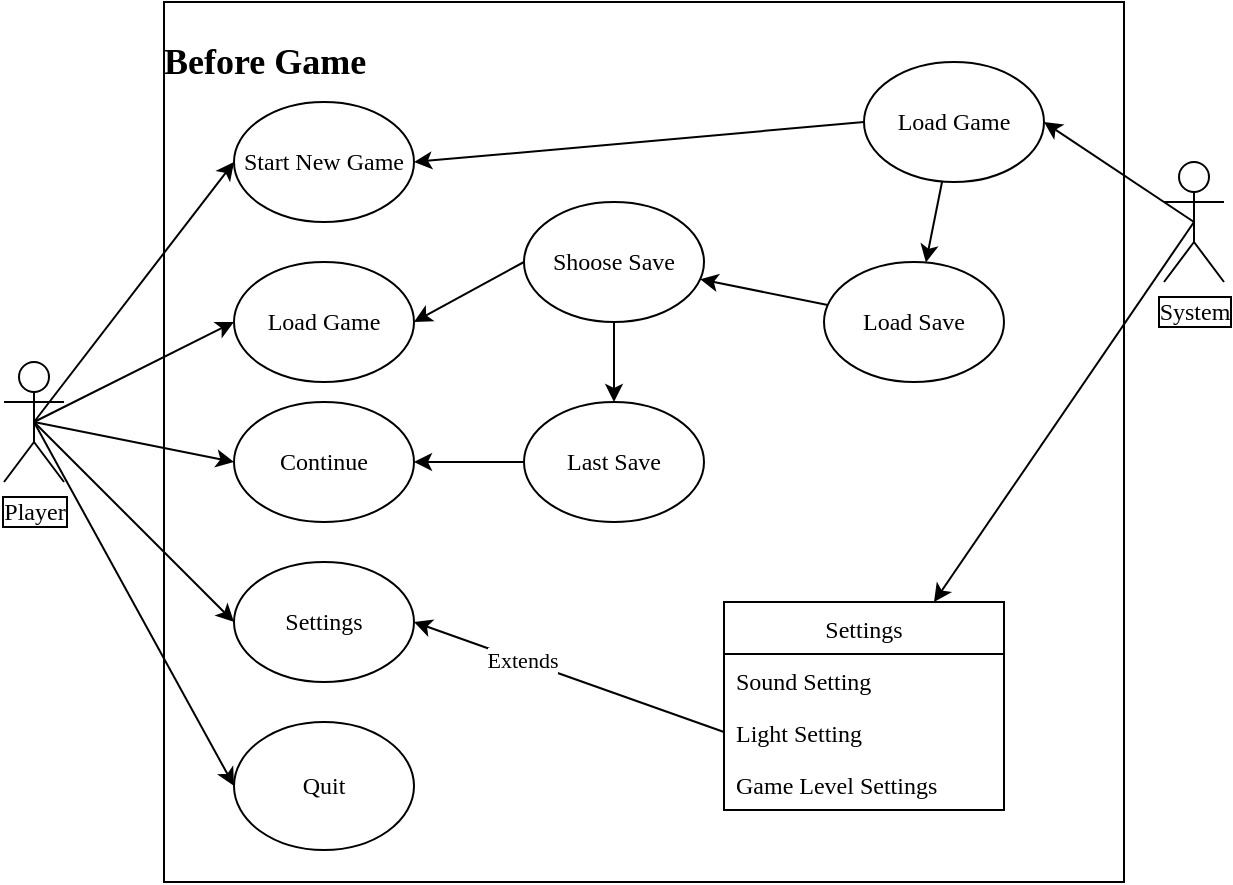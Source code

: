 <mxfile version="20.3.3" type="github" pages="4">
  <diagram id="mpYULmHqs-zL1lurAq9v" name="Before Game">
    <mxGraphModel dx="782" dy="474" grid="1" gridSize="10" guides="1" tooltips="1" connect="1" arrows="1" fold="1" page="1" pageScale="1" pageWidth="827" pageHeight="1169" math="0" shadow="0">
      <root>
        <mxCell id="0" />
        <mxCell id="1" parent="0" />
        <mxCell id="69YPrAy81TKdW8TKK439-1" value="&lt;h2&gt;&lt;font style=&quot;line-height: 1.2;&quot; face=&quot;Times New Roman&quot;&gt;Before Game&lt;/font&gt;&lt;/h2&gt;" style="rounded=0;whiteSpace=wrap;html=1;horizontal=1;fontStyle=1;align=left;verticalAlign=top;labelPosition=center;verticalLabelPosition=middle;spacing=0;labelBorderColor=none;" parent="1" vertex="1">
          <mxGeometry x="160" y="40" width="480" height="440" as="geometry" />
        </mxCell>
        <mxCell id="69YPrAy81TKdW8TKK439-9" style="rounded=0;orthogonalLoop=1;jettySize=auto;html=1;exitX=0.5;exitY=0.5;exitDx=0;exitDy=0;exitPerimeter=0;entryX=0;entryY=0.5;entryDx=0;entryDy=0;fontFamily=Times New Roman;" parent="1" source="69YPrAy81TKdW8TKK439-2" target="69YPrAy81TKdW8TKK439-5" edge="1">
          <mxGeometry relative="1" as="geometry" />
        </mxCell>
        <mxCell id="69YPrAy81TKdW8TKK439-10" style="edgeStyle=none;rounded=0;orthogonalLoop=1;jettySize=auto;html=1;exitX=0.5;exitY=0.5;exitDx=0;exitDy=0;exitPerimeter=0;entryX=0;entryY=0.5;entryDx=0;entryDy=0;fontFamily=Times New Roman;" parent="1" source="69YPrAy81TKdW8TKK439-2" target="69YPrAy81TKdW8TKK439-6" edge="1">
          <mxGeometry relative="1" as="geometry" />
        </mxCell>
        <mxCell id="69YPrAy81TKdW8TKK439-11" style="edgeStyle=none;rounded=0;orthogonalLoop=1;jettySize=auto;html=1;exitX=0.5;exitY=0.5;exitDx=0;exitDy=0;exitPerimeter=0;entryX=0;entryY=0.5;entryDx=0;entryDy=0;fontFamily=Times New Roman;" parent="1" source="69YPrAy81TKdW8TKK439-2" target="69YPrAy81TKdW8TKK439-7" edge="1">
          <mxGeometry relative="1" as="geometry" />
        </mxCell>
        <mxCell id="69YPrAy81TKdW8TKK439-12" style="edgeStyle=none;rounded=0;orthogonalLoop=1;jettySize=auto;html=1;exitX=0.5;exitY=0.5;exitDx=0;exitDy=0;exitPerimeter=0;entryX=0;entryY=0.5;entryDx=0;entryDy=0;fontFamily=Times New Roman;" parent="1" source="69YPrAy81TKdW8TKK439-2" target="69YPrAy81TKdW8TKK439-8" edge="1">
          <mxGeometry relative="1" as="geometry" />
        </mxCell>
        <mxCell id="69YPrAy81TKdW8TKK439-2" value="Player" style="shape=umlActor;verticalLabelPosition=bottom;verticalAlign=top;html=1;outlineConnect=0;labelBackgroundColor=#ffffff;labelBorderColor=default;fontFamily=Times New Roman;" parent="1" vertex="1">
          <mxGeometry x="80" y="220" width="30" height="60" as="geometry" />
        </mxCell>
        <mxCell id="69YPrAy81TKdW8TKK439-14" style="edgeStyle=none;rounded=0;orthogonalLoop=1;jettySize=auto;html=1;exitX=0.5;exitY=0.5;exitDx=0;exitDy=0;exitPerimeter=0;entryX=1;entryY=0.5;entryDx=0;entryDy=0;fontFamily=Times New Roman;" parent="1" source="69YPrAy81TKdW8TKK439-3" target="69YPrAy81TKdW8TKK439-13" edge="1">
          <mxGeometry relative="1" as="geometry" />
        </mxCell>
        <mxCell id="69YPrAy81TKdW8TKK439-33" style="edgeStyle=none;rounded=0;orthogonalLoop=1;jettySize=auto;html=1;exitX=0.5;exitY=0.5;exitDx=0;exitDy=0;exitPerimeter=0;entryX=0.75;entryY=0;entryDx=0;entryDy=0;fontFamily=Times New Roman;" parent="1" source="69YPrAy81TKdW8TKK439-3" target="69YPrAy81TKdW8TKK439-28" edge="1">
          <mxGeometry relative="1" as="geometry" />
        </mxCell>
        <mxCell id="69YPrAy81TKdW8TKK439-3" value="System" style="shape=umlActor;verticalLabelPosition=bottom;verticalAlign=top;html=1;outlineConnect=0;labelBackgroundColor=#ffffff;labelBorderColor=default;fontFamily=Times New Roman;" parent="1" vertex="1">
          <mxGeometry x="660" y="120" width="30" height="60" as="geometry" />
        </mxCell>
        <mxCell id="69YPrAy81TKdW8TKK439-5" value="Start New Game" style="ellipse;whiteSpace=wrap;html=1;labelBackgroundColor=#ffffff;labelBorderColor=none;fontFamily=Times New Roman;" parent="1" vertex="1">
          <mxGeometry x="195" y="90" width="90" height="60" as="geometry" />
        </mxCell>
        <mxCell id="69YPrAy81TKdW8TKK439-6" value="Load Game" style="ellipse;whiteSpace=wrap;html=1;labelBackgroundColor=#ffffff;labelBorderColor=none;fontFamily=Times New Roman;" parent="1" vertex="1">
          <mxGeometry x="195" y="170" width="90" height="60" as="geometry" />
        </mxCell>
        <mxCell id="69YPrAy81TKdW8TKK439-7" value="Settings" style="ellipse;whiteSpace=wrap;html=1;labelBackgroundColor=#ffffff;labelBorderColor=none;fontFamily=Times New Roman;" parent="1" vertex="1">
          <mxGeometry x="195" y="320" width="90" height="60" as="geometry" />
        </mxCell>
        <mxCell id="69YPrAy81TKdW8TKK439-8" value="Quit" style="ellipse;whiteSpace=wrap;html=1;labelBackgroundColor=#ffffff;labelBorderColor=none;fontFamily=Times New Roman;" parent="1" vertex="1">
          <mxGeometry x="195" y="400" width="90" height="64" as="geometry" />
        </mxCell>
        <mxCell id="69YPrAy81TKdW8TKK439-16" value="" style="edgeStyle=none;rounded=0;orthogonalLoop=1;jettySize=auto;html=1;fontFamily=Times New Roman;" parent="1" source="69YPrAy81TKdW8TKK439-13" target="69YPrAy81TKdW8TKK439-15" edge="1">
          <mxGeometry relative="1" as="geometry" />
        </mxCell>
        <mxCell id="69YPrAy81TKdW8TKK439-19" style="edgeStyle=none;rounded=0;orthogonalLoop=1;jettySize=auto;html=1;exitX=0;exitY=0.5;exitDx=0;exitDy=0;entryX=1;entryY=0.5;entryDx=0;entryDy=0;fontFamily=Times New Roman;" parent="1" source="69YPrAy81TKdW8TKK439-13" target="69YPrAy81TKdW8TKK439-5" edge="1">
          <mxGeometry relative="1" as="geometry" />
        </mxCell>
        <mxCell id="69YPrAy81TKdW8TKK439-13" value="Load Game" style="ellipse;whiteSpace=wrap;html=1;labelBackgroundColor=#ffffff;labelBorderColor=none;fontFamily=Times New Roman;" parent="1" vertex="1">
          <mxGeometry x="510" y="70" width="90" height="60" as="geometry" />
        </mxCell>
        <mxCell id="69YPrAy81TKdW8TKK439-18" value="" style="edgeStyle=none;rounded=0;orthogonalLoop=1;jettySize=auto;html=1;fontFamily=Times New Roman;" parent="1" source="69YPrAy81TKdW8TKK439-15" target="69YPrAy81TKdW8TKK439-17" edge="1">
          <mxGeometry relative="1" as="geometry" />
        </mxCell>
        <mxCell id="69YPrAy81TKdW8TKK439-15" value="Load Save" style="ellipse;whiteSpace=wrap;html=1;labelBackgroundColor=#ffffff;labelBorderColor=none;fontFamily=Times New Roman;" parent="1" vertex="1">
          <mxGeometry x="490" y="170" width="90" height="60" as="geometry" />
        </mxCell>
        <mxCell id="69YPrAy81TKdW8TKK439-20" style="edgeStyle=none;rounded=0;orthogonalLoop=1;jettySize=auto;html=1;exitX=0;exitY=0.5;exitDx=0;exitDy=0;entryX=1;entryY=0.5;entryDx=0;entryDy=0;fontFamily=Times New Roman;" parent="1" source="69YPrAy81TKdW8TKK439-17" target="69YPrAy81TKdW8TKK439-6" edge="1">
          <mxGeometry relative="1" as="geometry" />
        </mxCell>
        <mxCell id="69YPrAy81TKdW8TKK439-17" value="Shoose Save" style="ellipse;whiteSpace=wrap;html=1;fontFamily=Times New Roman;labelBackgroundColor=#ffffff;labelBorderColor=none;" parent="1" vertex="1">
          <mxGeometry x="340" y="140" width="90" height="60" as="geometry" />
        </mxCell>
        <mxCell id="69YPrAy81TKdW8TKK439-28" value="Settings" style="swimlane;fontStyle=0;childLayout=stackLayout;horizontal=1;startSize=26;fillColor=none;horizontalStack=0;resizeParent=1;resizeParentMax=0;resizeLast=0;collapsible=1;marginBottom=0;labelBackgroundColor=#ffffff;labelBorderColor=none;fontFamily=Times New Roman;" parent="1" vertex="1">
          <mxGeometry x="440" y="340" width="140" height="104" as="geometry" />
        </mxCell>
        <mxCell id="69YPrAy81TKdW8TKK439-29" value="Sound Setting" style="text;strokeColor=none;fillColor=none;align=left;verticalAlign=top;spacingLeft=4;spacingRight=4;overflow=hidden;rotatable=0;points=[[0,0.5],[1,0.5]];portConstraint=eastwest;labelBackgroundColor=#ffffff;labelBorderColor=none;fontFamily=Times New Roman;" parent="69YPrAy81TKdW8TKK439-28" vertex="1">
          <mxGeometry y="26" width="140" height="26" as="geometry" />
        </mxCell>
        <mxCell id="69YPrAy81TKdW8TKK439-30" value="Light Setting" style="text;strokeColor=none;fillColor=none;align=left;verticalAlign=top;spacingLeft=4;spacingRight=4;overflow=hidden;rotatable=0;points=[[0,0.5],[1,0.5]];portConstraint=eastwest;labelBackgroundColor=#ffffff;labelBorderColor=none;fontFamily=Times New Roman;" parent="69YPrAy81TKdW8TKK439-28" vertex="1">
          <mxGeometry y="52" width="140" height="26" as="geometry" />
        </mxCell>
        <mxCell id="69YPrAy81TKdW8TKK439-31" value="Game Level Settings" style="text;strokeColor=none;fillColor=none;align=left;verticalAlign=top;spacingLeft=4;spacingRight=4;overflow=hidden;rotatable=0;points=[[0,0.5],[1,0.5]];portConstraint=eastwest;labelBackgroundColor=#ffffff;labelBorderColor=none;fontFamily=Times New Roman;" parent="69YPrAy81TKdW8TKK439-28" vertex="1">
          <mxGeometry y="78" width="140" height="26" as="geometry" />
        </mxCell>
        <mxCell id="69YPrAy81TKdW8TKK439-34" style="edgeStyle=none;rounded=0;orthogonalLoop=1;jettySize=auto;html=1;exitX=0;exitY=0.5;exitDx=0;exitDy=0;entryX=1;entryY=0.5;entryDx=0;entryDy=0;fontFamily=Times New Roman;" parent="1" source="69YPrAy81TKdW8TKK439-30" target="69YPrAy81TKdW8TKK439-7" edge="1">
          <mxGeometry relative="1" as="geometry" />
        </mxCell>
        <mxCell id="69YPrAy81TKdW8TKK439-35" value="Extends" style="edgeLabel;html=1;align=center;verticalAlign=middle;resizable=0;points=[];fontFamily=Times New Roman;" parent="69YPrAy81TKdW8TKK439-34" vertex="1" connectable="0">
          <mxGeometry x="0.307" relative="1" as="geometry">
            <mxPoint as="offset" />
          </mxGeometry>
        </mxCell>
        <mxCell id="QW2F5CXRmUKRivQlBxSx-1" value="Continue" style="ellipse;whiteSpace=wrap;html=1;labelBackgroundColor=#ffffff;labelBorderColor=none;fontFamily=Times New Roman;" vertex="1" parent="1">
          <mxGeometry x="195" y="240" width="90" height="60" as="geometry" />
        </mxCell>
        <mxCell id="QW2F5CXRmUKRivQlBxSx-2" style="edgeStyle=none;rounded=0;orthogonalLoop=1;jettySize=auto;html=1;exitX=0.5;exitY=0.5;exitDx=0;exitDy=0;exitPerimeter=0;entryX=0;entryY=0.5;entryDx=0;entryDy=0;fontFamily=Times New Roman;" edge="1" parent="1" source="69YPrAy81TKdW8TKK439-2" target="QW2F5CXRmUKRivQlBxSx-1">
          <mxGeometry relative="1" as="geometry">
            <mxPoint x="105" y="260" as="sourcePoint" />
            <mxPoint x="205" y="360" as="targetPoint" />
          </mxGeometry>
        </mxCell>
        <mxCell id="QW2F5CXRmUKRivQlBxSx-3" style="edgeStyle=none;rounded=0;orthogonalLoop=1;jettySize=auto;html=1;exitX=0;exitY=0.5;exitDx=0;exitDy=0;entryX=1;entryY=0.5;entryDx=0;entryDy=0;fontFamily=Times New Roman;" edge="1" parent="1" source="QW2F5CXRmUKRivQlBxSx-4" target="QW2F5CXRmUKRivQlBxSx-1">
          <mxGeometry relative="1" as="geometry">
            <mxPoint x="350" y="190" as="sourcePoint" />
            <mxPoint x="295" y="210" as="targetPoint" />
          </mxGeometry>
        </mxCell>
        <mxCell id="QW2F5CXRmUKRivQlBxSx-4" value="Last Save" style="ellipse;whiteSpace=wrap;html=1;fontFamily=Times New Roman;labelBackgroundColor=#ffffff;labelBorderColor=none;" vertex="1" parent="1">
          <mxGeometry x="340" y="240" width="90" height="60" as="geometry" />
        </mxCell>
        <mxCell id="QW2F5CXRmUKRivQlBxSx-5" style="edgeStyle=none;rounded=0;orthogonalLoop=1;jettySize=auto;html=1;exitX=0.5;exitY=1;exitDx=0;exitDy=0;entryX=0.5;entryY=0;entryDx=0;entryDy=0;fontFamily=Times New Roman;" edge="1" parent="1" source="69YPrAy81TKdW8TKK439-17" target="QW2F5CXRmUKRivQlBxSx-4">
          <mxGeometry relative="1" as="geometry">
            <mxPoint x="350" y="270" as="sourcePoint" />
            <mxPoint x="295" y="280" as="targetPoint" />
          </mxGeometry>
        </mxCell>
      </root>
    </mxGraphModel>
  </diagram>
  <diagram id="eDQbZ3lHShgy3kwhsTAz" name="During Game">
    <mxGraphModel dx="782" dy="474" grid="1" gridSize="10" guides="1" tooltips="1" connect="1" arrows="1" fold="1" page="1" pageScale="1" pageWidth="827" pageHeight="1169" math="0" shadow="0">
      <root>
        <mxCell id="0" />
        <mxCell id="1" parent="0" />
      </root>
    </mxGraphModel>
  </diagram>
  <diagram name="Movement" id="Aj5G-2p0jrGsF_FB3doc">
    <mxGraphModel dx="782" dy="474" grid="1" gridSize="10" guides="1" tooltips="1" connect="1" arrows="1" fold="1" page="1" pageScale="1" pageWidth="827" pageHeight="1169" math="0" shadow="0">
      <root>
        <mxCell id="2d7gyIYc8QLjDPYwAtoQ-0" />
        <mxCell id="2d7gyIYc8QLjDPYwAtoQ-1" parent="2d7gyIYc8QLjDPYwAtoQ-0" />
        <mxCell id="2d7gyIYc8QLjDPYwAtoQ-2" value="&lt;h2&gt;&lt;font style=&quot;line-height: 1.2;&quot; face=&quot;Times New Roman&quot;&gt;Movement States&lt;/font&gt;&lt;/h2&gt;" style="rounded=0;whiteSpace=wrap;html=1;horizontal=1;fontStyle=1;align=center;verticalAlign=top;labelPosition=center;verticalLabelPosition=middle;spacing=0;labelBorderColor=none;" parent="2d7gyIYc8QLjDPYwAtoQ-1" vertex="1">
          <mxGeometry x="160" y="40" width="480" height="400" as="geometry" />
        </mxCell>
        <mxCell id="-mQGf3Cq2UuLDmd9xZz1-0" value="&lt;font face=&quot;Helvetica&quot;&gt;Movement&lt;/font&gt;" style="rounded=1;arcSize=10;whiteSpace=wrap;html=1;align=center;labelBackgroundColor=#ffffff;labelBorderColor=none;fontFamily=Times New Roman;" parent="2d7gyIYc8QLjDPYwAtoQ-1" vertex="1">
          <mxGeometry x="350" y="115" width="100" height="40" as="geometry" />
        </mxCell>
        <mxCell id="-mQGf3Cq2UuLDmd9xZz1-8" value="&amp;lt;&amp;lt;extend&amp;gt;&amp;gt;" style="html=1;verticalAlign=bottom;labelBackgroundColor=none;endArrow=open;endFill=0;dashed=1;rounded=0;fontFamily=Helvetica;exitX=0.5;exitY=1;exitDx=0;exitDy=0;entryX=0.5;entryY=0;entryDx=0;entryDy=0;" parent="2d7gyIYc8QLjDPYwAtoQ-1" source="-mQGf3Cq2UuLDmd9xZz1-0" target="-mQGf3Cq2UuLDmd9xZz1-9" edge="1">
          <mxGeometry width="160" relative="1" as="geometry">
            <mxPoint x="270" y="274.5" as="sourcePoint" />
            <mxPoint x="430" y="274.5" as="targetPoint" />
          </mxGeometry>
        </mxCell>
        <mxCell id="-mQGf3Cq2UuLDmd9xZz1-9" value="&lt;font face=&quot;Helvetica&quot;&gt;Grounded&lt;/font&gt;" style="rounded=1;arcSize=10;whiteSpace=wrap;html=1;align=center;labelBackgroundColor=#ffffff;labelBorderColor=none;fontFamily=Times New Roman;" parent="2d7gyIYc8QLjDPYwAtoQ-1" vertex="1">
          <mxGeometry x="260" y="190" width="100" height="40" as="geometry" />
        </mxCell>
        <mxCell id="-mQGf3Cq2UuLDmd9xZz1-10" value="&lt;font face=&quot;Helvetica&quot;&gt;Air bone&lt;/font&gt;" style="rounded=1;arcSize=10;whiteSpace=wrap;html=1;align=center;labelBackgroundColor=#ffffff;labelBorderColor=none;fontFamily=Times New Roman;" parent="2d7gyIYc8QLjDPYwAtoQ-1" vertex="1">
          <mxGeometry x="510" y="190" width="100" height="40" as="geometry" />
        </mxCell>
        <mxCell id="-mQGf3Cq2UuLDmd9xZz1-11" value="&amp;lt;&amp;lt;extend&amp;gt;&amp;gt;" style="html=1;verticalAlign=bottom;labelBackgroundColor=none;endArrow=open;endFill=0;dashed=1;rounded=0;fontFamily=Helvetica;exitX=0.5;exitY=1;exitDx=0;exitDy=0;entryX=0.5;entryY=0;entryDx=0;entryDy=0;" parent="2d7gyIYc8QLjDPYwAtoQ-1" source="-mQGf3Cq2UuLDmd9xZz1-0" target="-mQGf3Cq2UuLDmd9xZz1-10" edge="1">
          <mxGeometry width="160" relative="1" as="geometry">
            <mxPoint x="410" y="165" as="sourcePoint" />
            <mxPoint x="250" y="215" as="targetPoint" />
          </mxGeometry>
        </mxCell>
        <mxCell id="-mQGf3Cq2UuLDmd9xZz1-19" value="&amp;lt;&amp;lt;extend&amp;gt;&amp;gt;" style="html=1;verticalAlign=bottom;labelBackgroundColor=none;endArrow=open;endFill=0;dashed=1;rounded=0;fontFamily=Helvetica;exitX=0.5;exitY=1;exitDx=0;exitDy=0;entryX=0.5;entryY=0;entryDx=0;entryDy=0;" parent="2d7gyIYc8QLjDPYwAtoQ-1" source="-mQGf3Cq2UuLDmd9xZz1-9" target="-mQGf3Cq2UuLDmd9xZz1-20" edge="1">
          <mxGeometry width="160" relative="1" as="geometry">
            <mxPoint x="320" y="260" as="sourcePoint" />
            <mxPoint x="350" y="379.5" as="targetPoint" />
          </mxGeometry>
        </mxCell>
        <mxCell id="-mQGf3Cq2UuLDmd9xZz1-20" value="&lt;font face=&quot;Helvetica&quot;&gt;Idle&lt;/font&gt;" style="rounded=1;arcSize=10;whiteSpace=wrap;html=1;align=center;labelBackgroundColor=#ffffff;labelBorderColor=none;fontFamily=Times New Roman;" parent="2d7gyIYc8QLjDPYwAtoQ-1" vertex="1">
          <mxGeometry x="180" y="295" width="100" height="40" as="geometry" />
        </mxCell>
        <mxCell id="-mQGf3Cq2UuLDmd9xZz1-21" value="&amp;lt;&amp;lt;extend&amp;gt;&amp;gt;" style="html=1;verticalAlign=bottom;labelBackgroundColor=none;endArrow=open;endFill=0;dashed=1;rounded=0;fontFamily=Helvetica;exitX=0.5;exitY=1;exitDx=0;exitDy=0;entryX=0.5;entryY=0;entryDx=0;entryDy=0;" parent="2d7gyIYc8QLjDPYwAtoQ-1" source="-mQGf3Cq2UuLDmd9xZz1-9" target="-mQGf3Cq2UuLDmd9xZz1-22" edge="1">
          <mxGeometry width="160" relative="1" as="geometry">
            <mxPoint x="420" y="230" as="sourcePoint" />
            <mxPoint x="460" y="379.5" as="targetPoint" />
          </mxGeometry>
        </mxCell>
        <mxCell id="-mQGf3Cq2UuLDmd9xZz1-22" value="&lt;font face=&quot;Helvetica&quot;&gt;Run&lt;/font&gt;" style="rounded=1;arcSize=10;whiteSpace=wrap;html=1;align=center;labelBackgroundColor=#ffffff;labelBorderColor=none;fontFamily=Times New Roman;" parent="2d7gyIYc8QLjDPYwAtoQ-1" vertex="1">
          <mxGeometry x="290" y="295" width="100" height="40" as="geometry" />
        </mxCell>
        <mxCell id="-mQGf3Cq2UuLDmd9xZz1-23" value="&amp;lt;&amp;lt;extend&amp;gt;&amp;gt;" style="html=1;verticalAlign=bottom;labelBackgroundColor=none;endArrow=open;endFill=0;dashed=1;rounded=0;fontFamily=Helvetica;exitX=0.5;exitY=1;exitDx=0;exitDy=0;entryX=0.5;entryY=0;entryDx=0;entryDy=0;" parent="2d7gyIYc8QLjDPYwAtoQ-1" source="-mQGf3Cq2UuLDmd9xZz1-10" target="-mQGf3Cq2UuLDmd9xZz1-24" edge="1">
          <mxGeometry width="160" relative="1" as="geometry">
            <mxPoint x="820" y="210" as="sourcePoint" />
            <mxPoint x="630" y="379.5" as="targetPoint" />
          </mxGeometry>
        </mxCell>
        <mxCell id="-mQGf3Cq2UuLDmd9xZz1-24" value="&lt;font face=&quot;Helvetica&quot;&gt;Jump&lt;/font&gt;" style="rounded=1;arcSize=10;whiteSpace=wrap;html=1;align=center;labelBackgroundColor=#ffffff;labelBorderColor=none;fontFamily=Times New Roman;" parent="2d7gyIYc8QLjDPYwAtoQ-1" vertex="1">
          <mxGeometry x="510" y="295" width="100" height="40" as="geometry" />
        </mxCell>
        <mxCell id="-mQGf3Cq2UuLDmd9xZz1-25" value="&amp;lt;&amp;lt;extend&amp;gt;&amp;gt;" style="html=1;verticalAlign=bottom;labelBackgroundColor=none;endArrow=open;endFill=0;dashed=1;rounded=0;fontFamily=Helvetica;exitX=0.75;exitY=1;exitDx=0;exitDy=0;entryX=0.5;entryY=0;entryDx=0;entryDy=0;" parent="2d7gyIYc8QLjDPYwAtoQ-1" source="-mQGf3Cq2UuLDmd9xZz1-9" target="-mQGf3Cq2UuLDmd9xZz1-26" edge="1">
          <mxGeometry width="160" relative="1" as="geometry">
            <mxPoint x="530" y="230" as="sourcePoint" />
            <mxPoint x="570" y="379.5" as="targetPoint" />
          </mxGeometry>
        </mxCell>
        <mxCell id="-mQGf3Cq2UuLDmd9xZz1-26" value="&lt;font face=&quot;Helvetica&quot;&gt;Walk&lt;/font&gt;" style="rounded=1;arcSize=10;whiteSpace=wrap;html=1;align=center;labelBackgroundColor=#ffffff;labelBorderColor=none;fontFamily=Times New Roman;" parent="2d7gyIYc8QLjDPYwAtoQ-1" vertex="1">
          <mxGeometry x="400" y="295" width="100" height="40" as="geometry" />
        </mxCell>
        <mxCell id="-mQGf3Cq2UuLDmd9xZz1-27" value="&amp;lt;&amp;lt;extend&amp;gt;&amp;gt;" style="html=1;verticalAlign=bottom;labelBackgroundColor=none;endArrow=open;endFill=0;dashed=1;rounded=0;fontFamily=Helvetica;exitX=0.5;exitY=1;exitDx=0;exitDy=0;entryX=0.5;entryY=0;entryDx=0;entryDy=0;" parent="2d7gyIYc8QLjDPYwAtoQ-1" source="-mQGf3Cq2UuLDmd9xZz1-9" target="-mQGf3Cq2UuLDmd9xZz1-28" edge="1">
          <mxGeometry width="160" relative="1" as="geometry">
            <mxPoint x="350" y="310" as="sourcePoint" />
            <mxPoint x="390" y="459.5" as="targetPoint" />
          </mxGeometry>
        </mxCell>
        <mxCell id="-mQGf3Cq2UuLDmd9xZz1-28" value="&lt;font face=&quot;Helvetica&quot;&gt;Dash&lt;/font&gt;" style="rounded=1;arcSize=10;whiteSpace=wrap;html=1;align=center;labelBackgroundColor=#ffffff;labelBorderColor=none;fontFamily=Times New Roman;" parent="2d7gyIYc8QLjDPYwAtoQ-1" vertex="1">
          <mxGeometry x="220" y="375" width="100" height="40" as="geometry" />
        </mxCell>
        <mxCell id="-mQGf3Cq2UuLDmd9xZz1-29" value="&amp;lt;&amp;lt;extend&amp;gt;&amp;gt;" style="html=1;verticalAlign=bottom;labelBackgroundColor=none;endArrow=open;endFill=0;dashed=1;rounded=0;fontFamily=Helvetica;exitX=0.5;exitY=1;exitDx=0;exitDy=0;entryX=0.5;entryY=0;entryDx=0;entryDy=0;" parent="2d7gyIYc8QLjDPYwAtoQ-1" source="-mQGf3Cq2UuLDmd9xZz1-9" target="-mQGf3Cq2UuLDmd9xZz1-30" edge="1">
          <mxGeometry width="160" relative="1" as="geometry">
            <mxPoint x="465" y="310" as="sourcePoint" />
            <mxPoint x="505" y="459.5" as="targetPoint" />
          </mxGeometry>
        </mxCell>
        <mxCell id="-mQGf3Cq2UuLDmd9xZz1-30" value="&lt;font face=&quot;Helvetica&quot;&gt;Spirit&lt;/font&gt;" style="rounded=1;arcSize=10;whiteSpace=wrap;html=1;align=center;labelBackgroundColor=#ffffff;labelBorderColor=none;fontFamily=Times New Roman;" parent="2d7gyIYc8QLjDPYwAtoQ-1" vertex="1">
          <mxGeometry x="335" y="375" width="100" height="40" as="geometry" />
        </mxCell>
      </root>
    </mxGraphModel>
  </diagram>
  <diagram id="ziEp7txlUZm8dPYD5jML" name="Attack">
    <mxGraphModel dx="782" dy="474" grid="1" gridSize="10" guides="1" tooltips="1" connect="1" arrows="1" fold="1" page="1" pageScale="1" pageWidth="827" pageHeight="1169" math="0" shadow="0">
      <root>
        <mxCell id="0" />
        <mxCell id="1" parent="0" />
        <mxCell id="kGlTbVN4uqUev6TOj7vI-1" value="&lt;h2&gt;&lt;font style=&quot;line-height: 1.2;&quot; face=&quot;Times New Roman&quot;&gt;Attack States&lt;/font&gt;&lt;/h2&gt;" style="rounded=0;whiteSpace=wrap;html=1;horizontal=1;fontStyle=1;align=center;verticalAlign=top;labelPosition=center;verticalLabelPosition=middle;spacing=0;labelBorderColor=none;" vertex="1" parent="1">
          <mxGeometry x="730" y="130" width="480" height="400" as="geometry" />
        </mxCell>
        <mxCell id="kGlTbVN4uqUev6TOj7vI-2" value="&lt;font face=&quot;Helvetica&quot;&gt;Attack&lt;/font&gt;" style="rounded=1;arcSize=10;whiteSpace=wrap;html=1;align=center;labelBackgroundColor=#ffffff;labelBorderColor=none;fontFamily=Times New Roman;" vertex="1" parent="1">
          <mxGeometry x="920" y="220" width="100" height="40" as="geometry" />
        </mxCell>
        <mxCell id="kGlTbVN4uqUev6TOj7vI-3" value="&amp;lt;&amp;lt;extend&amp;gt;&amp;gt;" style="html=1;verticalAlign=bottom;labelBackgroundColor=none;endArrow=open;endFill=0;dashed=1;rounded=0;fontFamily=Helvetica;entryX=0.5;entryY=0;entryDx=0;entryDy=0;exitX=0.5;exitY=1;exitDx=0;exitDy=0;" edge="1" parent="1" source="kGlTbVN4uqUev6TOj7vI-2" target="kGlTbVN4uqUev6TOj7vI-4">
          <mxGeometry width="160" relative="1" as="geometry">
            <mxPoint x="960" y="260" as="sourcePoint" />
            <mxPoint x="930" y="405.75" as="targetPoint" />
          </mxGeometry>
        </mxCell>
        <mxCell id="kGlTbVN4uqUev6TOj7vI-4" value="&lt;font face=&quot;Helvetica&quot;&gt;Close Combat&lt;/font&gt;" style="rounded=1;arcSize=10;whiteSpace=wrap;html=1;align=center;labelBackgroundColor=#ffffff;labelBorderColor=none;fontFamily=Times New Roman;" vertex="1" parent="1">
          <mxGeometry x="780" y="290" width="100" height="40" as="geometry" />
        </mxCell>
        <mxCell id="kGlTbVN4uqUev6TOj7vI-5" value="&amp;lt;&amp;lt;extend&amp;gt;&amp;gt;" style="html=1;verticalAlign=bottom;labelBackgroundColor=none;endArrow=open;endFill=0;dashed=1;rounded=0;fontFamily=Helvetica;exitX=0.5;exitY=1;exitDx=0;exitDy=0;entryX=0.5;entryY=0;entryDx=0;entryDy=0;" edge="1" parent="1" source="kGlTbVN4uqUev6TOj7vI-2" target="kGlTbVN4uqUev6TOj7vI-6">
          <mxGeometry width="160" relative="1" as="geometry">
            <mxPoint x="1060" y="255" as="sourcePoint" />
            <mxPoint x="1100" y="404.5" as="targetPoint" />
          </mxGeometry>
        </mxCell>
        <mxCell id="kGlTbVN4uqUev6TOj7vI-6" value="&lt;font face=&quot;Helvetica&quot;&gt;Long Distance Combat&lt;/font&gt;" style="rounded=1;arcSize=10;whiteSpace=wrap;html=1;align=center;labelBackgroundColor=#ffffff;labelBorderColor=none;fontFamily=Times New Roman;" vertex="1" parent="1">
          <mxGeometry x="1040" y="300" width="100" height="40" as="geometry" />
        </mxCell>
        <mxCell id="kGlTbVN4uqUev6TOj7vI-7" value="&amp;lt;&amp;lt;extend&amp;gt;&amp;gt;" style="html=1;verticalAlign=bottom;labelBackgroundColor=none;endArrow=open;endFill=0;dashed=1;rounded=0;fontFamily=Helvetica;exitX=0.5;exitY=1;exitDx=0;exitDy=0;entryX=0.5;entryY=0;entryDx=0;entryDy=0;" edge="1" parent="1" source="kGlTbVN4uqUev6TOj7vI-4" target="kGlTbVN4uqUev6TOj7vI-8">
          <mxGeometry width="160" relative="1" as="geometry">
            <mxPoint x="1200" y="255" as="sourcePoint" />
            <mxPoint x="1240" y="404.5" as="targetPoint" />
          </mxGeometry>
        </mxCell>
        <mxCell id="kGlTbVN4uqUev6TOj7vI-8" value="&lt;font face=&quot;Helvetica&quot;&gt;Knife&lt;/font&gt;" style="rounded=1;arcSize=10;whiteSpace=wrap;html=1;align=center;labelBackgroundColor=#ffffff;labelBorderColor=none;fontFamily=Times New Roman;" vertex="1" parent="1">
          <mxGeometry x="755" y="380" width="100" height="40" as="geometry" />
        </mxCell>
        <mxCell id="kGlTbVN4uqUev6TOj7vI-9" value="&amp;lt;&amp;lt;extend&amp;gt;&amp;gt;" style="html=1;verticalAlign=bottom;labelBackgroundColor=none;endArrow=open;endFill=0;dashed=1;rounded=0;fontFamily=Helvetica;exitX=0.5;exitY=1;exitDx=0;exitDy=0;entryX=0.5;entryY=0;entryDx=0;entryDy=0;" edge="1" parent="1" source="kGlTbVN4uqUev6TOj7vI-6" target="kGlTbVN4uqUev6TOj7vI-10">
          <mxGeometry width="160" relative="1" as="geometry">
            <mxPoint x="1025" y="335" as="sourcePoint" />
            <mxPoint x="1435" y="409.5" as="targetPoint" />
          </mxGeometry>
        </mxCell>
        <mxCell id="kGlTbVN4uqUev6TOj7vI-10" value="&lt;font face=&quot;Helvetica&quot;&gt;Gun&lt;/font&gt;" style="rounded=1;arcSize=10;whiteSpace=wrap;html=1;align=center;labelBackgroundColor=#ffffff;labelBorderColor=none;fontFamily=Times New Roman;" vertex="1" parent="1">
          <mxGeometry x="950" y="385" width="100" height="40" as="geometry" />
        </mxCell>
      </root>
    </mxGraphModel>
  </diagram>
</mxfile>
